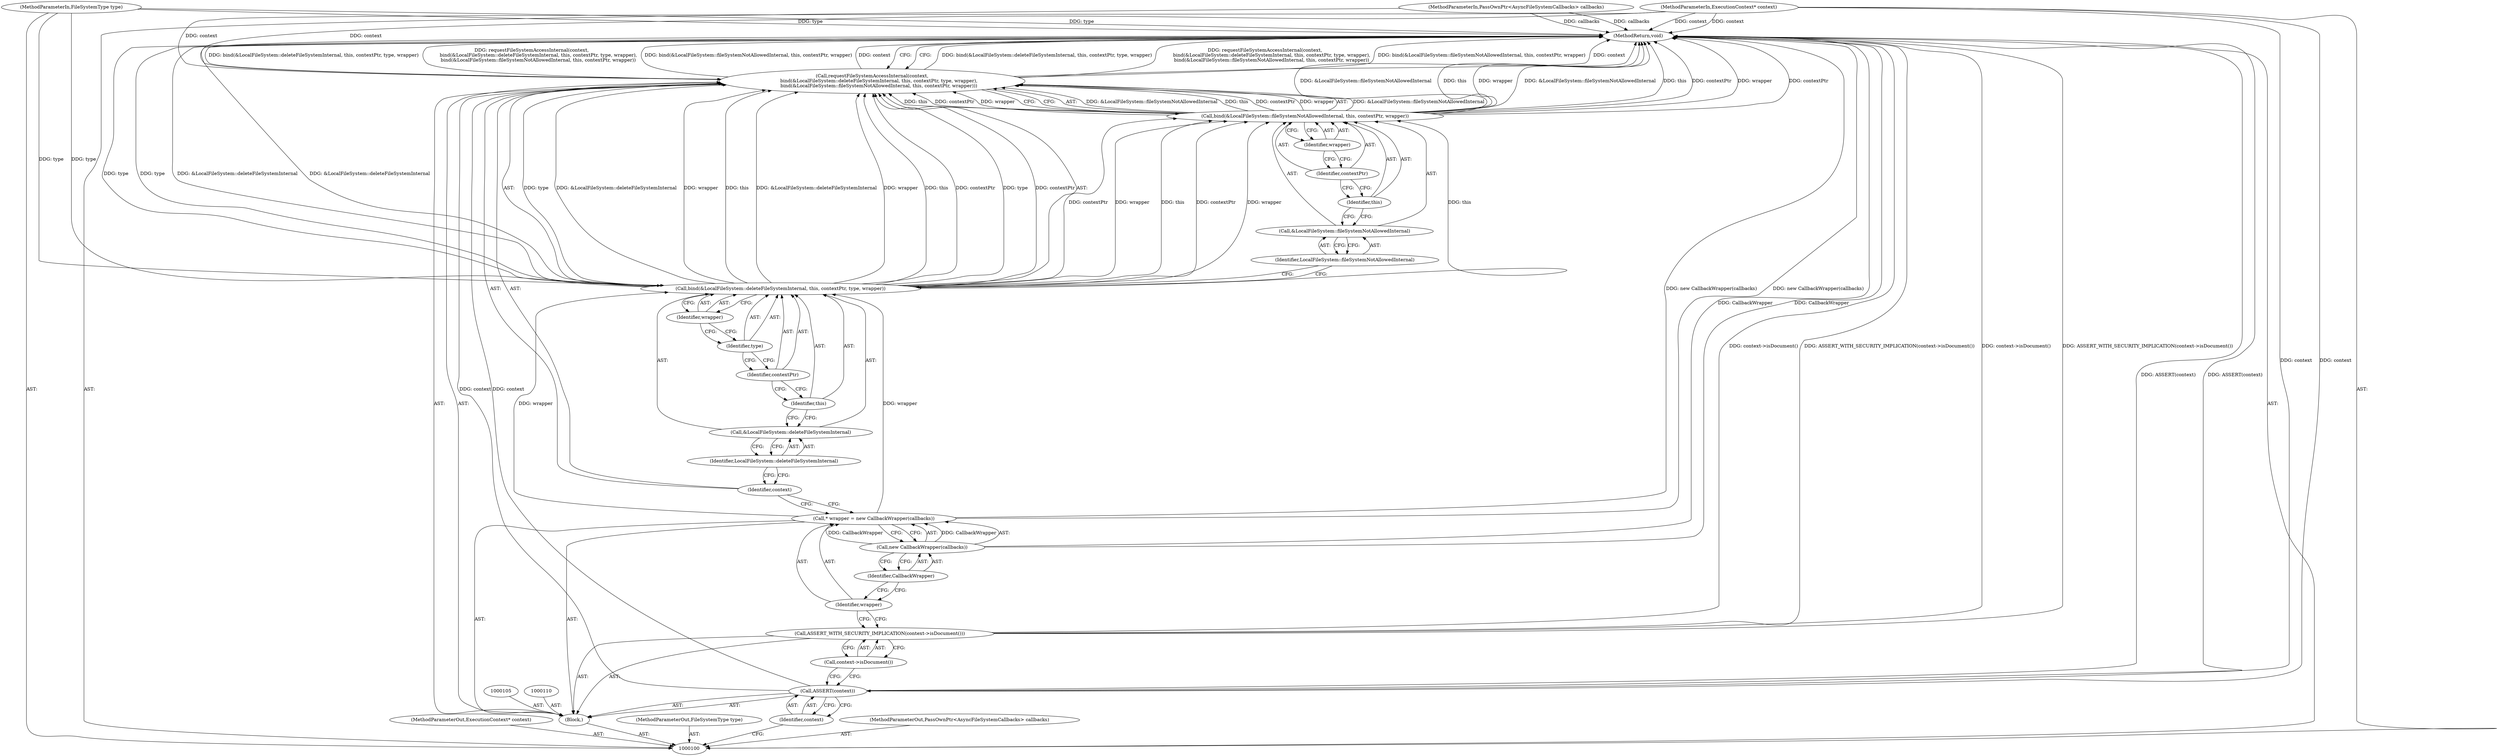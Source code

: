 digraph "0_Chrome_02c8303512ebed345011f7b545e2f418799be2f0_11" {
"1000130" [label="(MethodReturn,void)"];
"1000101" [label="(MethodParameterIn,ExecutionContext* context)"];
"1000176" [label="(MethodParameterOut,ExecutionContext* context)"];
"1000102" [label="(MethodParameterIn,FileSystemType type)"];
"1000177" [label="(MethodParameterOut,FileSystemType type)"];
"1000103" [label="(MethodParameterIn,PassOwnPtr<AsyncFileSystemCallbacks> callbacks)"];
"1000178" [label="(MethodParameterOut,PassOwnPtr<AsyncFileSystemCallbacks> callbacks)"];
"1000125" [label="(Call,&LocalFileSystem::fileSystemNotAllowedInternal)"];
"1000126" [label="(Identifier,LocalFileSystem::fileSystemNotAllowedInternal)"];
"1000127" [label="(Identifier,this)"];
"1000128" [label="(Identifier,contextPtr)"];
"1000129" [label="(Identifier,wrapper)"];
"1000124" [label="(Call,bind(&LocalFileSystem::fileSystemNotAllowedInternal, this, contextPtr, wrapper))"];
"1000104" [label="(Block,)"];
"1000107" [label="(Identifier,context)"];
"1000106" [label="(Call,ASSERT(context))"];
"1000109" [label="(Call,context->isDocument())"];
"1000108" [label="(Call,ASSERT_WITH_SECURITY_IMPLICATION(context->isDocument()))"];
"1000111" [label="(Call,* wrapper = new CallbackWrapper(callbacks))"];
"1000112" [label="(Identifier,wrapper)"];
"1000113" [label="(Call,new CallbackWrapper(callbacks))"];
"1000114" [label="(Identifier,CallbackWrapper)"];
"1000116" [label="(Identifier,context)"];
"1000115" [label="(Call,requestFileSystemAccessInternal(context,\n         bind(&LocalFileSystem::deleteFileSystemInternal, this, contextPtr, type, wrapper),\n         bind(&LocalFileSystem::fileSystemNotAllowedInternal, this, contextPtr, wrapper)))"];
"1000118" [label="(Call,&LocalFileSystem::deleteFileSystemInternal)"];
"1000119" [label="(Identifier,LocalFileSystem::deleteFileSystemInternal)"];
"1000120" [label="(Identifier,this)"];
"1000121" [label="(Identifier,contextPtr)"];
"1000122" [label="(Identifier,type)"];
"1000123" [label="(Identifier,wrapper)"];
"1000117" [label="(Call,bind(&LocalFileSystem::deleteFileSystemInternal, this, contextPtr, type, wrapper))"];
"1000130" -> "1000100"  [label="AST: "];
"1000130" -> "1000115"  [label="CFG: "];
"1000115" -> "1000130"  [label="DDG: bind(&LocalFileSystem::deleteFileSystemInternal, this, contextPtr, type, wrapper)"];
"1000115" -> "1000130"  [label="DDG: requestFileSystemAccessInternal(context,\n         bind(&LocalFileSystem::deleteFileSystemInternal, this, contextPtr, type, wrapper),\n         bind(&LocalFileSystem::fileSystemNotAllowedInternal, this, contextPtr, wrapper))"];
"1000115" -> "1000130"  [label="DDG: bind(&LocalFileSystem::fileSystemNotAllowedInternal, this, contextPtr, wrapper)"];
"1000115" -> "1000130"  [label="DDG: context"];
"1000124" -> "1000130"  [label="DDG: &LocalFileSystem::fileSystemNotAllowedInternal"];
"1000124" -> "1000130"  [label="DDG: this"];
"1000124" -> "1000130"  [label="DDG: contextPtr"];
"1000124" -> "1000130"  [label="DDG: wrapper"];
"1000108" -> "1000130"  [label="DDG: ASSERT_WITH_SECURITY_IMPLICATION(context->isDocument())"];
"1000108" -> "1000130"  [label="DDG: context->isDocument()"];
"1000113" -> "1000130"  [label="DDG: CallbackWrapper"];
"1000117" -> "1000130"  [label="DDG: &LocalFileSystem::deleteFileSystemInternal"];
"1000117" -> "1000130"  [label="DDG: type"];
"1000102" -> "1000130"  [label="DDG: type"];
"1000103" -> "1000130"  [label="DDG: callbacks"];
"1000111" -> "1000130"  [label="DDG: new CallbackWrapper(callbacks)"];
"1000101" -> "1000130"  [label="DDG: context"];
"1000106" -> "1000130"  [label="DDG: ASSERT(context)"];
"1000101" -> "1000100"  [label="AST: "];
"1000101" -> "1000130"  [label="DDG: context"];
"1000101" -> "1000106"  [label="DDG: context"];
"1000101" -> "1000115"  [label="DDG: context"];
"1000176" -> "1000100"  [label="AST: "];
"1000102" -> "1000100"  [label="AST: "];
"1000102" -> "1000130"  [label="DDG: type"];
"1000102" -> "1000117"  [label="DDG: type"];
"1000177" -> "1000100"  [label="AST: "];
"1000103" -> "1000100"  [label="AST: "];
"1000103" -> "1000130"  [label="DDG: callbacks"];
"1000178" -> "1000100"  [label="AST: "];
"1000125" -> "1000124"  [label="AST: "];
"1000125" -> "1000126"  [label="CFG: "];
"1000126" -> "1000125"  [label="AST: "];
"1000127" -> "1000125"  [label="CFG: "];
"1000126" -> "1000125"  [label="AST: "];
"1000126" -> "1000117"  [label="CFG: "];
"1000125" -> "1000126"  [label="CFG: "];
"1000127" -> "1000124"  [label="AST: "];
"1000127" -> "1000125"  [label="CFG: "];
"1000128" -> "1000127"  [label="CFG: "];
"1000128" -> "1000124"  [label="AST: "];
"1000128" -> "1000127"  [label="CFG: "];
"1000129" -> "1000128"  [label="CFG: "];
"1000129" -> "1000124"  [label="AST: "];
"1000129" -> "1000128"  [label="CFG: "];
"1000124" -> "1000129"  [label="CFG: "];
"1000124" -> "1000115"  [label="AST: "];
"1000124" -> "1000129"  [label="CFG: "];
"1000125" -> "1000124"  [label="AST: "];
"1000127" -> "1000124"  [label="AST: "];
"1000128" -> "1000124"  [label="AST: "];
"1000129" -> "1000124"  [label="AST: "];
"1000115" -> "1000124"  [label="CFG: "];
"1000124" -> "1000130"  [label="DDG: &LocalFileSystem::fileSystemNotAllowedInternal"];
"1000124" -> "1000130"  [label="DDG: this"];
"1000124" -> "1000130"  [label="DDG: contextPtr"];
"1000124" -> "1000130"  [label="DDG: wrapper"];
"1000124" -> "1000115"  [label="DDG: &LocalFileSystem::fileSystemNotAllowedInternal"];
"1000124" -> "1000115"  [label="DDG: this"];
"1000124" -> "1000115"  [label="DDG: contextPtr"];
"1000124" -> "1000115"  [label="DDG: wrapper"];
"1000117" -> "1000124"  [label="DDG: this"];
"1000117" -> "1000124"  [label="DDG: contextPtr"];
"1000117" -> "1000124"  [label="DDG: wrapper"];
"1000104" -> "1000100"  [label="AST: "];
"1000105" -> "1000104"  [label="AST: "];
"1000106" -> "1000104"  [label="AST: "];
"1000108" -> "1000104"  [label="AST: "];
"1000110" -> "1000104"  [label="AST: "];
"1000111" -> "1000104"  [label="AST: "];
"1000115" -> "1000104"  [label="AST: "];
"1000107" -> "1000106"  [label="AST: "];
"1000107" -> "1000100"  [label="CFG: "];
"1000106" -> "1000107"  [label="CFG: "];
"1000106" -> "1000104"  [label="AST: "];
"1000106" -> "1000107"  [label="CFG: "];
"1000107" -> "1000106"  [label="AST: "];
"1000109" -> "1000106"  [label="CFG: "];
"1000106" -> "1000130"  [label="DDG: ASSERT(context)"];
"1000101" -> "1000106"  [label="DDG: context"];
"1000106" -> "1000115"  [label="DDG: context"];
"1000109" -> "1000108"  [label="AST: "];
"1000109" -> "1000106"  [label="CFG: "];
"1000108" -> "1000109"  [label="CFG: "];
"1000108" -> "1000104"  [label="AST: "];
"1000108" -> "1000109"  [label="CFG: "];
"1000109" -> "1000108"  [label="AST: "];
"1000112" -> "1000108"  [label="CFG: "];
"1000108" -> "1000130"  [label="DDG: ASSERT_WITH_SECURITY_IMPLICATION(context->isDocument())"];
"1000108" -> "1000130"  [label="DDG: context->isDocument()"];
"1000111" -> "1000104"  [label="AST: "];
"1000111" -> "1000113"  [label="CFG: "];
"1000112" -> "1000111"  [label="AST: "];
"1000113" -> "1000111"  [label="AST: "];
"1000116" -> "1000111"  [label="CFG: "];
"1000111" -> "1000130"  [label="DDG: new CallbackWrapper(callbacks)"];
"1000113" -> "1000111"  [label="DDG: CallbackWrapper"];
"1000111" -> "1000117"  [label="DDG: wrapper"];
"1000112" -> "1000111"  [label="AST: "];
"1000112" -> "1000108"  [label="CFG: "];
"1000114" -> "1000112"  [label="CFG: "];
"1000113" -> "1000111"  [label="AST: "];
"1000113" -> "1000114"  [label="CFG: "];
"1000114" -> "1000113"  [label="AST: "];
"1000111" -> "1000113"  [label="CFG: "];
"1000113" -> "1000130"  [label="DDG: CallbackWrapper"];
"1000113" -> "1000111"  [label="DDG: CallbackWrapper"];
"1000114" -> "1000113"  [label="AST: "];
"1000114" -> "1000112"  [label="CFG: "];
"1000113" -> "1000114"  [label="CFG: "];
"1000116" -> "1000115"  [label="AST: "];
"1000116" -> "1000111"  [label="CFG: "];
"1000119" -> "1000116"  [label="CFG: "];
"1000115" -> "1000104"  [label="AST: "];
"1000115" -> "1000124"  [label="CFG: "];
"1000116" -> "1000115"  [label="AST: "];
"1000117" -> "1000115"  [label="AST: "];
"1000124" -> "1000115"  [label="AST: "];
"1000130" -> "1000115"  [label="CFG: "];
"1000115" -> "1000130"  [label="DDG: bind(&LocalFileSystem::deleteFileSystemInternal, this, contextPtr, type, wrapper)"];
"1000115" -> "1000130"  [label="DDG: requestFileSystemAccessInternal(context,\n         bind(&LocalFileSystem::deleteFileSystemInternal, this, contextPtr, type, wrapper),\n         bind(&LocalFileSystem::fileSystemNotAllowedInternal, this, contextPtr, wrapper))"];
"1000115" -> "1000130"  [label="DDG: bind(&LocalFileSystem::fileSystemNotAllowedInternal, this, contextPtr, wrapper)"];
"1000115" -> "1000130"  [label="DDG: context"];
"1000106" -> "1000115"  [label="DDG: context"];
"1000101" -> "1000115"  [label="DDG: context"];
"1000117" -> "1000115"  [label="DDG: type"];
"1000117" -> "1000115"  [label="DDG: &LocalFileSystem::deleteFileSystemInternal"];
"1000117" -> "1000115"  [label="DDG: wrapper"];
"1000117" -> "1000115"  [label="DDG: this"];
"1000117" -> "1000115"  [label="DDG: contextPtr"];
"1000124" -> "1000115"  [label="DDG: &LocalFileSystem::fileSystemNotAllowedInternal"];
"1000124" -> "1000115"  [label="DDG: this"];
"1000124" -> "1000115"  [label="DDG: contextPtr"];
"1000124" -> "1000115"  [label="DDG: wrapper"];
"1000118" -> "1000117"  [label="AST: "];
"1000118" -> "1000119"  [label="CFG: "];
"1000119" -> "1000118"  [label="AST: "];
"1000120" -> "1000118"  [label="CFG: "];
"1000119" -> "1000118"  [label="AST: "];
"1000119" -> "1000116"  [label="CFG: "];
"1000118" -> "1000119"  [label="CFG: "];
"1000120" -> "1000117"  [label="AST: "];
"1000120" -> "1000118"  [label="CFG: "];
"1000121" -> "1000120"  [label="CFG: "];
"1000121" -> "1000117"  [label="AST: "];
"1000121" -> "1000120"  [label="CFG: "];
"1000122" -> "1000121"  [label="CFG: "];
"1000122" -> "1000117"  [label="AST: "];
"1000122" -> "1000121"  [label="CFG: "];
"1000123" -> "1000122"  [label="CFG: "];
"1000123" -> "1000117"  [label="AST: "];
"1000123" -> "1000122"  [label="CFG: "];
"1000117" -> "1000123"  [label="CFG: "];
"1000117" -> "1000115"  [label="AST: "];
"1000117" -> "1000123"  [label="CFG: "];
"1000118" -> "1000117"  [label="AST: "];
"1000120" -> "1000117"  [label="AST: "];
"1000121" -> "1000117"  [label="AST: "];
"1000122" -> "1000117"  [label="AST: "];
"1000123" -> "1000117"  [label="AST: "];
"1000126" -> "1000117"  [label="CFG: "];
"1000117" -> "1000130"  [label="DDG: &LocalFileSystem::deleteFileSystemInternal"];
"1000117" -> "1000130"  [label="DDG: type"];
"1000117" -> "1000115"  [label="DDG: type"];
"1000117" -> "1000115"  [label="DDG: &LocalFileSystem::deleteFileSystemInternal"];
"1000117" -> "1000115"  [label="DDG: wrapper"];
"1000117" -> "1000115"  [label="DDG: this"];
"1000117" -> "1000115"  [label="DDG: contextPtr"];
"1000102" -> "1000117"  [label="DDG: type"];
"1000111" -> "1000117"  [label="DDG: wrapper"];
"1000117" -> "1000124"  [label="DDG: this"];
"1000117" -> "1000124"  [label="DDG: contextPtr"];
"1000117" -> "1000124"  [label="DDG: wrapper"];
}
